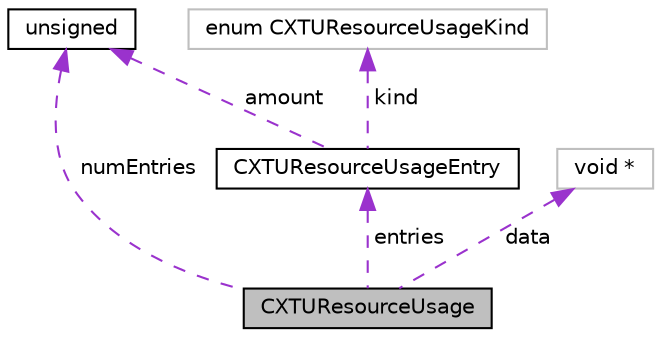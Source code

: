 digraph "CXTUResourceUsage"
{
 // LATEX_PDF_SIZE
  bgcolor="transparent";
  edge [fontname="Helvetica",fontsize="10",labelfontname="Helvetica",labelfontsize="10"];
  node [fontname="Helvetica",fontsize="10",shape=record];
  Node1 [label="CXTUResourceUsage",height=0.2,width=0.4,color="black", fillcolor="grey75", style="filled", fontcolor="black",tooltip="The memory usage of a CXTranslationUnit, broken into categories."];
  Node2 -> Node1 [dir="back",color="darkorchid3",fontsize="10",style="dashed",label=" entries" ,fontname="Helvetica"];
  Node2 [label="CXTUResourceUsageEntry",height=0.2,width=0.4,color="black",URL="$structCXTUResourceUsageEntry.html",tooltip=" "];
  Node3 -> Node2 [dir="back",color="darkorchid3",fontsize="10",style="dashed",label=" amount" ,fontname="Helvetica"];
  Node3 [label="unsigned",height=0.2,width=0.4,color="black",URL="$classunsigned.html",tooltip=" "];
  Node4 -> Node2 [dir="back",color="darkorchid3",fontsize="10",style="dashed",label=" kind" ,fontname="Helvetica"];
  Node4 [label="enum CXTUResourceUsageKind",height=0.2,width=0.4,color="grey75",tooltip=" "];
  Node3 -> Node1 [dir="back",color="darkorchid3",fontsize="10",style="dashed",label=" numEntries" ,fontname="Helvetica"];
  Node5 -> Node1 [dir="back",color="darkorchid3",fontsize="10",style="dashed",label=" data" ,fontname="Helvetica"];
  Node5 [label="void *",height=0.2,width=0.4,color="grey75",tooltip=" "];
}
